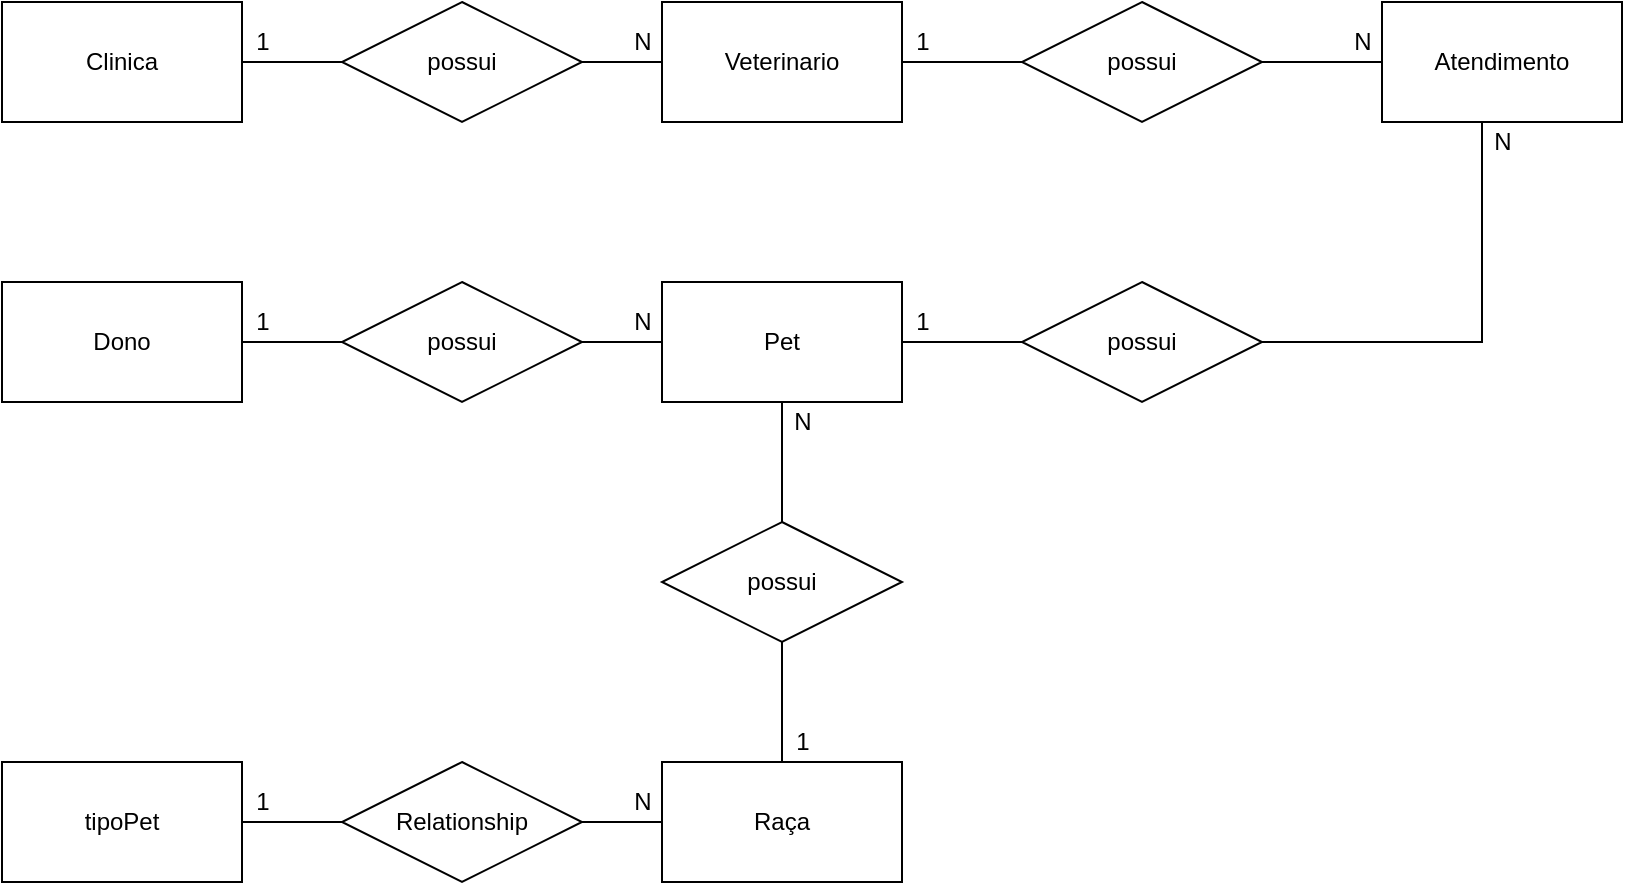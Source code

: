 <mxfile version="14.9.4" type="device" pages="2"><diagram id="uPaFIeFao7w362kff-Ub" name="Conceitual"><mxGraphModel dx="718" dy="768" grid="1" gridSize="10" guides="1" tooltips="1" connect="1" arrows="1" fold="1" page="1" pageScale="1" pageWidth="827" pageHeight="1169" math="0" shadow="0"><root><mxCell id="0"/><mxCell id="1" parent="0"/><mxCell id="pT8AnhHo8p1XRt8RDRca-12" style="edgeStyle=orthogonalEdgeStyle;rounded=0;orthogonalLoop=1;jettySize=auto;html=1;endArrow=none;endFill=0;" parent="1" source="pT8AnhHo8p1XRt8RDRca-1" edge="1"><mxGeometry relative="1" as="geometry"><mxPoint x="210" y="150" as="targetPoint"/></mxGeometry></mxCell><mxCell id="pT8AnhHo8p1XRt8RDRca-1" value="Clinica" style="rounded=0;whiteSpace=wrap;html=1;" parent="1" vertex="1"><mxGeometry x="40" y="120" width="120" height="60" as="geometry"/></mxCell><mxCell id="pT8AnhHo8p1XRt8RDRca-9" style="edgeStyle=orthogonalEdgeStyle;rounded=0;orthogonalLoop=1;jettySize=auto;html=1;entryX=0;entryY=0.5;entryDx=0;entryDy=0;endArrow=none;endFill=0;" parent="1" source="pT8AnhHo8p1XRt8RDRca-2" target="pT8AnhHo8p1XRt8RDRca-6" edge="1"><mxGeometry relative="1" as="geometry"/></mxCell><mxCell id="pT8AnhHo8p1XRt8RDRca-2" value="Veterinario" style="rounded=0;whiteSpace=wrap;html=1;" parent="1" vertex="1"><mxGeometry x="370" y="120" width="120" height="60" as="geometry"/></mxCell><mxCell id="pT8AnhHo8p1XRt8RDRca-3" value="Pet" style="rounded=0;whiteSpace=wrap;html=1;" parent="1" vertex="1"><mxGeometry x="370" y="260" width="120" height="60" as="geometry"/></mxCell><mxCell id="pT8AnhHo8p1XRt8RDRca-8" style="edgeStyle=orthogonalEdgeStyle;rounded=0;orthogonalLoop=1;jettySize=auto;html=1;entryX=0;entryY=0.5;entryDx=0;entryDy=0;endArrow=none;endFill=0;" parent="1" source="pT8AnhHo8p1XRt8RDRca-4" target="pT8AnhHo8p1XRt8RDRca-2" edge="1"><mxGeometry relative="1" as="geometry"/></mxCell><mxCell id="pT8AnhHo8p1XRt8RDRca-4" value="possui" style="shape=rhombus;perimeter=rhombusPerimeter;whiteSpace=wrap;html=1;align=center;" parent="1" vertex="1"><mxGeometry x="210" y="120" width="120" height="60" as="geometry"/></mxCell><mxCell id="pT8AnhHo8p1XRt8RDRca-10" style="edgeStyle=orthogonalEdgeStyle;rounded=0;orthogonalLoop=1;jettySize=auto;html=1;endArrow=none;endFill=0;entryX=1;entryY=0.5;entryDx=0;entryDy=0;" parent="1" source="pT8AnhHo8p1XRt8RDRca-5" target="pT8AnhHo8p1XRt8RDRca-6" edge="1"><mxGeometry relative="1" as="geometry"><mxPoint x="680" y="150" as="targetPoint"/></mxGeometry></mxCell><mxCell id="pT8AnhHo8p1XRt8RDRca-11" style="edgeStyle=orthogonalEdgeStyle;rounded=0;orthogonalLoop=1;jettySize=auto;html=1;entryX=1;entryY=0.5;entryDx=0;entryDy=0;endArrow=none;endFill=0;" parent="1" source="pT8AnhHo8p1XRt8RDRca-5" target="pT8AnhHo8p1XRt8RDRca-7" edge="1"><mxGeometry relative="1" as="geometry"><Array as="points"><mxPoint x="780" y="290"/></Array></mxGeometry></mxCell><mxCell id="pT8AnhHo8p1XRt8RDRca-5" value="Atendimento" style="rounded=0;whiteSpace=wrap;html=1;" parent="1" vertex="1"><mxGeometry x="730" y="120" width="120" height="60" as="geometry"/></mxCell><mxCell id="pT8AnhHo8p1XRt8RDRca-6" value="possui" style="shape=rhombus;perimeter=rhombusPerimeter;whiteSpace=wrap;html=1;align=center;" parent="1" vertex="1"><mxGeometry x="550" y="120" width="120" height="60" as="geometry"/></mxCell><mxCell id="pT8AnhHo8p1XRt8RDRca-13" style="edgeStyle=orthogonalEdgeStyle;rounded=0;orthogonalLoop=1;jettySize=auto;html=1;endArrow=none;endFill=0;" parent="1" source="pT8AnhHo8p1XRt8RDRca-7" target="pT8AnhHo8p1XRt8RDRca-3" edge="1"><mxGeometry relative="1" as="geometry"/></mxCell><mxCell id="pT8AnhHo8p1XRt8RDRca-7" value="possui" style="shape=rhombus;perimeter=rhombusPerimeter;whiteSpace=wrap;html=1;align=center;" parent="1" vertex="1"><mxGeometry x="550" y="260" width="120" height="60" as="geometry"/></mxCell><mxCell id="pT8AnhHo8p1XRt8RDRca-16" style="edgeStyle=orthogonalEdgeStyle;rounded=0;orthogonalLoop=1;jettySize=auto;html=1;entryX=0;entryY=0.5;entryDx=0;entryDy=0;endArrow=none;endFill=0;" parent="1" source="pT8AnhHo8p1XRt8RDRca-14" target="pT8AnhHo8p1XRt8RDRca-15" edge="1"><mxGeometry relative="1" as="geometry"/></mxCell><mxCell id="pT8AnhHo8p1XRt8RDRca-23" style="edgeStyle=orthogonalEdgeStyle;rounded=0;orthogonalLoop=1;jettySize=auto;html=1;endArrow=none;endFill=0;" parent="1" source="pT8AnhHo8p1XRt8RDRca-14" target="pT8AnhHo8p1XRt8RDRca-21" edge="1"><mxGeometry relative="1" as="geometry"/></mxCell><mxCell id="pT8AnhHo8p1XRt8RDRca-14" value="Relationship" style="shape=rhombus;perimeter=rhombusPerimeter;whiteSpace=wrap;html=1;align=center;" parent="1" vertex="1"><mxGeometry x="210" y="500" width="120" height="60" as="geometry"/></mxCell><mxCell id="pT8AnhHo8p1XRt8RDRca-15" value="Raça" style="rounded=0;whiteSpace=wrap;html=1;" parent="1" vertex="1"><mxGeometry x="370" y="500" width="120" height="60" as="geometry"/></mxCell><mxCell id="pT8AnhHo8p1XRt8RDRca-18" value="" style="edgeStyle=orthogonalEdgeStyle;rounded=0;orthogonalLoop=1;jettySize=auto;html=1;endArrow=none;endFill=0;" parent="1" source="pT8AnhHo8p1XRt8RDRca-17" target="pT8AnhHo8p1XRt8RDRca-3" edge="1"><mxGeometry relative="1" as="geometry"/></mxCell><mxCell id="pT8AnhHo8p1XRt8RDRca-20" style="edgeStyle=orthogonalEdgeStyle;rounded=0;orthogonalLoop=1;jettySize=auto;html=1;entryX=0.5;entryY=0;entryDx=0;entryDy=0;endArrow=none;endFill=0;" parent="1" source="pT8AnhHo8p1XRt8RDRca-17" target="pT8AnhHo8p1XRt8RDRca-15" edge="1"><mxGeometry relative="1" as="geometry"/></mxCell><mxCell id="pT8AnhHo8p1XRt8RDRca-17" value="possui" style="shape=rhombus;perimeter=rhombusPerimeter;whiteSpace=wrap;html=1;align=center;" parent="1" vertex="1"><mxGeometry x="370" y="380" width="120" height="60" as="geometry"/></mxCell><mxCell id="pT8AnhHo8p1XRt8RDRca-21" value="tipoPet" style="rounded=0;whiteSpace=wrap;html=1;" parent="1" vertex="1"><mxGeometry x="40" y="500" width="120" height="60" as="geometry"/></mxCell><mxCell id="W4pWrLVsrLZrb1Fn3gs2-1" value="1" style="text;html=1;align=center;verticalAlign=middle;resizable=0;points=[];autosize=1;strokeColor=none;" parent="1" vertex="1"><mxGeometry x="160" y="130" width="20" height="20" as="geometry"/></mxCell><mxCell id="W4pWrLVsrLZrb1Fn3gs2-2" value="N" style="text;html=1;align=center;verticalAlign=middle;resizable=0;points=[];autosize=1;strokeColor=none;" parent="1" vertex="1"><mxGeometry x="350" y="130" width="20" height="20" as="geometry"/></mxCell><mxCell id="W4pWrLVsrLZrb1Fn3gs2-3" value="1" style="text;html=1;align=center;verticalAlign=middle;resizable=0;points=[];autosize=1;strokeColor=none;" parent="1" vertex="1"><mxGeometry x="160" y="510" width="20" height="20" as="geometry"/></mxCell><mxCell id="W4pWrLVsrLZrb1Fn3gs2-4" value="N" style="text;html=1;align=center;verticalAlign=middle;resizable=0;points=[];autosize=1;strokeColor=none;" parent="1" vertex="1"><mxGeometry x="350" y="510" width="20" height="20" as="geometry"/></mxCell><mxCell id="W4pWrLVsrLZrb1Fn3gs2-5" value="1" style="text;html=1;align=center;verticalAlign=middle;resizable=0;points=[];autosize=1;strokeColor=none;" parent="1" vertex="1"><mxGeometry x="430" y="480" width="20" height="20" as="geometry"/></mxCell><mxCell id="W4pWrLVsrLZrb1Fn3gs2-6" value="N" style="text;html=1;align=center;verticalAlign=middle;resizable=0;points=[];autosize=1;strokeColor=none;" parent="1" vertex="1"><mxGeometry x="430" y="320" width="20" height="20" as="geometry"/></mxCell><mxCell id="W4pWrLVsrLZrb1Fn3gs2-7" value="1" style="text;html=1;align=center;verticalAlign=middle;resizable=0;points=[];autosize=1;strokeColor=none;" parent="1" vertex="1"><mxGeometry x="490" y="270" width="20" height="20" as="geometry"/></mxCell><mxCell id="W4pWrLVsrLZrb1Fn3gs2-8" value="N" style="text;html=1;align=center;verticalAlign=middle;resizable=0;points=[];autosize=1;strokeColor=none;" parent="1" vertex="1"><mxGeometry x="780" y="180" width="20" height="20" as="geometry"/></mxCell><mxCell id="W4pWrLVsrLZrb1Fn3gs2-9" value="1" style="text;html=1;align=center;verticalAlign=middle;resizable=0;points=[];autosize=1;strokeColor=none;" parent="1" vertex="1"><mxGeometry x="490" y="130" width="20" height="20" as="geometry"/></mxCell><mxCell id="W4pWrLVsrLZrb1Fn3gs2-10" value="N" style="text;html=1;align=center;verticalAlign=middle;resizable=0;points=[];autosize=1;strokeColor=none;" parent="1" vertex="1"><mxGeometry x="710" y="130" width="20" height="20" as="geometry"/></mxCell><mxCell id="W4pWrLVsrLZrb1Fn3gs2-11" value="Dono" style="rounded=0;whiteSpace=wrap;html=1;" parent="1" vertex="1"><mxGeometry x="40" y="260" width="120" height="60" as="geometry"/></mxCell><mxCell id="W4pWrLVsrLZrb1Fn3gs2-13" style="edgeStyle=orthogonalEdgeStyle;rounded=0;orthogonalLoop=1;jettySize=auto;html=1;entryX=0;entryY=0.5;entryDx=0;entryDy=0;endArrow=none;endFill=0;" parent="1" source="W4pWrLVsrLZrb1Fn3gs2-12" target="pT8AnhHo8p1XRt8RDRca-3" edge="1"><mxGeometry relative="1" as="geometry"/></mxCell><mxCell id="W4pWrLVsrLZrb1Fn3gs2-14" style="edgeStyle=orthogonalEdgeStyle;rounded=0;orthogonalLoop=1;jettySize=auto;html=1;entryX=1;entryY=0.5;entryDx=0;entryDy=0;endArrow=none;endFill=0;" parent="1" source="W4pWrLVsrLZrb1Fn3gs2-12" target="W4pWrLVsrLZrb1Fn3gs2-11" edge="1"><mxGeometry relative="1" as="geometry"/></mxCell><mxCell id="W4pWrLVsrLZrb1Fn3gs2-12" value="possui" style="shape=rhombus;perimeter=rhombusPerimeter;whiteSpace=wrap;html=1;align=center;" parent="1" vertex="1"><mxGeometry x="210" y="260" width="120" height="60" as="geometry"/></mxCell><mxCell id="W4pWrLVsrLZrb1Fn3gs2-15" value="1" style="text;html=1;align=center;verticalAlign=middle;resizable=0;points=[];autosize=1;strokeColor=none;" parent="1" vertex="1"><mxGeometry x="160" y="270" width="20" height="20" as="geometry"/></mxCell><mxCell id="W4pWrLVsrLZrb1Fn3gs2-16" value="N" style="text;html=1;align=center;verticalAlign=middle;resizable=0;points=[];autosize=1;strokeColor=none;" parent="1" vertex="1"><mxGeometry x="350" y="270" width="20" height="20" as="geometry"/></mxCell></root></mxGraphModel></diagram><diagram id="iyTs4J62TwoKPfNauCGT" name="Logico"><mxGraphModel dx="862" dy="922" grid="1" gridSize="10" guides="1" tooltips="1" connect="1" arrows="1" fold="1" page="1" pageScale="1" pageWidth="827" pageHeight="1169" math="0" shadow="0"><root><mxCell id="b5k-3TKCeQIZMUdbpatG-0"/><mxCell id="b5k-3TKCeQIZMUdbpatG-1" parent="b5k-3TKCeQIZMUdbpatG-0"/><mxCell id="pkDhgCYSty64KjSN5I4Y-1" value="Clinica" style="shape=table;startSize=30;container=1;collapsible=1;childLayout=tableLayout;fixedRows=1;rowLines=0;fontStyle=1;align=center;resizeLast=1;" vertex="1" parent="b5k-3TKCeQIZMUdbpatG-1"><mxGeometry x="40" y="40" width="180" height="130" as="geometry"><mxRectangle x="40" y="40" width="70" height="30" as="alternateBounds"/></mxGeometry></mxCell><mxCell id="pkDhgCYSty64KjSN5I4Y-2" value="" style="shape=partialRectangle;collapsible=0;dropTarget=0;pointerEvents=0;fillColor=none;top=0;left=0;bottom=1;right=0;points=[[0,0.5],[1,0.5]];portConstraint=eastwest;" vertex="1" parent="pkDhgCYSty64KjSN5I4Y-1"><mxGeometry y="30" width="180" height="30" as="geometry"/></mxCell><mxCell id="pkDhgCYSty64KjSN5I4Y-3" value="PK" style="shape=partialRectangle;connectable=0;fillColor=none;top=0;left=0;bottom=0;right=0;fontStyle=1;overflow=hidden;" vertex="1" parent="pkDhgCYSty64KjSN5I4Y-2"><mxGeometry width="30" height="30" as="geometry"/></mxCell><mxCell id="pkDhgCYSty64KjSN5I4Y-4" value="idClinica" style="shape=partialRectangle;connectable=0;fillColor=none;top=0;left=0;bottom=0;right=0;align=left;spacingLeft=6;fontStyle=5;overflow=hidden;" vertex="1" parent="pkDhgCYSty64KjSN5I4Y-2"><mxGeometry x="30" width="150" height="30" as="geometry"/></mxCell><mxCell id="pkDhgCYSty64KjSN5I4Y-5" value="" style="shape=partialRectangle;collapsible=0;dropTarget=0;pointerEvents=0;fillColor=none;top=0;left=0;bottom=0;right=0;points=[[0,0.5],[1,0.5]];portConstraint=eastwest;" vertex="1" parent="pkDhgCYSty64KjSN5I4Y-1"><mxGeometry y="60" width="180" height="30" as="geometry"/></mxCell><mxCell id="pkDhgCYSty64KjSN5I4Y-6" value="" style="shape=partialRectangle;connectable=0;fillColor=none;top=0;left=0;bottom=0;right=0;editable=1;overflow=hidden;" vertex="1" parent="pkDhgCYSty64KjSN5I4Y-5"><mxGeometry width="30" height="30" as="geometry"/></mxCell><mxCell id="pkDhgCYSty64KjSN5I4Y-7" value="endClinica" style="shape=partialRectangle;connectable=0;fillColor=none;top=0;left=0;bottom=0;right=0;align=left;spacingLeft=6;overflow=hidden;" vertex="1" parent="pkDhgCYSty64KjSN5I4Y-5"><mxGeometry x="30" width="150" height="30" as="geometry"/></mxCell><mxCell id="pkDhgCYSty64KjSN5I4Y-8" value="" style="shape=partialRectangle;collapsible=0;dropTarget=0;pointerEvents=0;fillColor=none;top=0;left=0;bottom=0;right=0;points=[[0,0.5],[1,0.5]];portConstraint=eastwest;" vertex="1" parent="pkDhgCYSty64KjSN5I4Y-1"><mxGeometry y="90" width="180" height="30" as="geometry"/></mxCell><mxCell id="pkDhgCYSty64KjSN5I4Y-9" value="" style="shape=partialRectangle;connectable=0;fillColor=none;top=0;left=0;bottom=0;right=0;editable=1;overflow=hidden;" vertex="1" parent="pkDhgCYSty64KjSN5I4Y-8"><mxGeometry width="30" height="30" as="geometry"/></mxCell><mxCell id="pkDhgCYSty64KjSN5I4Y-10" value="nomeClinica" style="shape=partialRectangle;connectable=0;fillColor=none;top=0;left=0;bottom=0;right=0;align=left;spacingLeft=6;overflow=hidden;" vertex="1" parent="pkDhgCYSty64KjSN5I4Y-8"><mxGeometry x="30" width="150" height="30" as="geometry"/></mxCell><mxCell id="pkDhgCYSty64KjSN5I4Y-40" value="Veterinario" style="shape=table;startSize=30;container=1;collapsible=1;childLayout=tableLayout;fixedRows=1;rowLines=0;fontStyle=1;align=center;resizeLast=1;" vertex="1" parent="b5k-3TKCeQIZMUdbpatG-1"><mxGeometry x="580" y="40" width="180" height="100" as="geometry"/></mxCell><mxCell id="pkDhgCYSty64KjSN5I4Y-41" value="" style="shape=partialRectangle;collapsible=0;dropTarget=0;pointerEvents=0;fillColor=none;top=0;left=0;bottom=1;right=0;points=[[0,0.5],[1,0.5]];portConstraint=eastwest;" vertex="1" parent="pkDhgCYSty64KjSN5I4Y-40"><mxGeometry y="30" width="180" height="30" as="geometry"/></mxCell><mxCell id="pkDhgCYSty64KjSN5I4Y-42" value="PK" style="shape=partialRectangle;connectable=0;fillColor=none;top=0;left=0;bottom=0;right=0;fontStyle=1;overflow=hidden;" vertex="1" parent="pkDhgCYSty64KjSN5I4Y-41"><mxGeometry width="30" height="30" as="geometry"/></mxCell><mxCell id="pkDhgCYSty64KjSN5I4Y-43" value="id_Veterinario" style="shape=partialRectangle;connectable=0;fillColor=none;top=0;left=0;bottom=0;right=0;align=left;spacingLeft=6;fontStyle=5;overflow=hidden;" vertex="1" parent="pkDhgCYSty64KjSN5I4Y-41"><mxGeometry x="30" width="150" height="30" as="geometry"/></mxCell><mxCell id="pkDhgCYSty64KjSN5I4Y-44" value="" style="shape=partialRectangle;collapsible=0;dropTarget=0;pointerEvents=0;fillColor=none;top=0;left=0;bottom=0;right=0;points=[[0,0.5],[1,0.5]];portConstraint=eastwest;" vertex="1" parent="pkDhgCYSty64KjSN5I4Y-40"><mxGeometry y="60" width="180" height="30" as="geometry"/></mxCell><mxCell id="pkDhgCYSty64KjSN5I4Y-45" value="" style="shape=partialRectangle;connectable=0;fillColor=none;top=0;left=0;bottom=0;right=0;editable=1;overflow=hidden;" vertex="1" parent="pkDhgCYSty64KjSN5I4Y-44"><mxGeometry width="30" height="30" as="geometry"/></mxCell><mxCell id="pkDhgCYSty64KjSN5I4Y-46" value="nomeVeterinario" style="shape=partialRectangle;connectable=0;fillColor=none;top=0;left=0;bottom=0;right=0;align=left;spacingLeft=6;overflow=hidden;" vertex="1" parent="pkDhgCYSty64KjSN5I4Y-44"><mxGeometry x="30" width="150" height="30" as="geometry"/></mxCell><mxCell id="pkDhgCYSty64KjSN5I4Y-53" value="Atendimento" style="shape=table;startSize=30;container=1;collapsible=1;childLayout=tableLayout;fixedRows=1;rowLines=0;fontStyle=1;align=center;resizeLast=1;" vertex="1" parent="b5k-3TKCeQIZMUdbpatG-1"><mxGeometry x="310" y="40" width="180" height="190" as="geometry"/></mxCell><mxCell id="pkDhgCYSty64KjSN5I4Y-54" value="" style="shape=partialRectangle;collapsible=0;dropTarget=0;pointerEvents=0;fillColor=none;top=0;left=0;bottom=0;right=0;points=[[0,0.5],[1,0.5]];portConstraint=eastwest;" vertex="1" parent="pkDhgCYSty64KjSN5I4Y-53"><mxGeometry y="30" width="180" height="30" as="geometry"/></mxCell><mxCell id="pkDhgCYSty64KjSN5I4Y-55" value="PK" style="shape=partialRectangle;connectable=0;fillColor=none;top=0;left=0;bottom=0;right=0;fontStyle=1;overflow=hidden;" vertex="1" parent="pkDhgCYSty64KjSN5I4Y-54"><mxGeometry width="60" height="30" as="geometry"/></mxCell><mxCell id="pkDhgCYSty64KjSN5I4Y-56" value="idAtendimento" style="shape=partialRectangle;connectable=0;fillColor=none;top=0;left=0;bottom=0;right=0;align=left;spacingLeft=6;fontStyle=5;overflow=hidden;" vertex="1" parent="pkDhgCYSty64KjSN5I4Y-54"><mxGeometry x="60" width="120" height="30" as="geometry"/></mxCell><mxCell id="pkDhgCYSty64KjSN5I4Y-75" value="" style="shape=partialRectangle;collapsible=0;dropTarget=0;pointerEvents=0;fillColor=none;top=0;left=0;bottom=0;right=0;points=[[0,0.5],[1,0.5]];portConstraint=eastwest;" vertex="1" parent="pkDhgCYSty64KjSN5I4Y-53"><mxGeometry y="60" width="180" height="30" as="geometry"/></mxCell><mxCell id="pkDhgCYSty64KjSN5I4Y-76" value="FK" style="shape=partialRectangle;connectable=0;fillColor=none;top=0;left=0;bottom=0;right=0;fontStyle=1;overflow=hidden;" vertex="1" parent="pkDhgCYSty64KjSN5I4Y-75"><mxGeometry width="60" height="30" as="geometry"/></mxCell><mxCell id="pkDhgCYSty64KjSN5I4Y-77" value="idClinica" style="shape=partialRectangle;connectable=0;fillColor=none;top=0;left=0;bottom=0;right=0;align=left;spacingLeft=6;fontStyle=5;overflow=hidden;" vertex="1" parent="pkDhgCYSty64KjSN5I4Y-75"><mxGeometry x="60" width="120" height="30" as="geometry"/></mxCell><mxCell id="pkDhgCYSty64KjSN5I4Y-72" value="" style="shape=partialRectangle;collapsible=0;dropTarget=0;pointerEvents=0;fillColor=none;top=0;left=0;bottom=0;right=0;points=[[0,0.5],[1,0.5]];portConstraint=eastwest;" vertex="1" parent="pkDhgCYSty64KjSN5I4Y-53"><mxGeometry y="90" width="180" height="30" as="geometry"/></mxCell><mxCell id="pkDhgCYSty64KjSN5I4Y-73" value="FK" style="shape=partialRectangle;connectable=0;fillColor=none;top=0;left=0;bottom=0;right=0;fontStyle=1;overflow=hidden;" vertex="1" parent="pkDhgCYSty64KjSN5I4Y-72"><mxGeometry width="60" height="30" as="geometry"/></mxCell><mxCell id="pkDhgCYSty64KjSN5I4Y-74" value="idVeterinario" style="shape=partialRectangle;connectable=0;fillColor=none;top=0;left=0;bottom=0;right=0;align=left;spacingLeft=6;fontStyle=5;overflow=hidden;" vertex="1" parent="pkDhgCYSty64KjSN5I4Y-72"><mxGeometry x="60" width="120" height="30" as="geometry"/></mxCell><mxCell id="pkDhgCYSty64KjSN5I4Y-57" value="" style="shape=partialRectangle;collapsible=0;dropTarget=0;pointerEvents=0;fillColor=none;top=0;left=0;bottom=1;right=0;points=[[0,0.5],[1,0.5]];portConstraint=eastwest;" vertex="1" parent="pkDhgCYSty64KjSN5I4Y-53"><mxGeometry y="120" width="180" height="30" as="geometry"/></mxCell><mxCell id="pkDhgCYSty64KjSN5I4Y-58" value="FK" style="shape=partialRectangle;connectable=0;fillColor=none;top=0;left=0;bottom=0;right=0;fontStyle=1;overflow=hidden;" vertex="1" parent="pkDhgCYSty64KjSN5I4Y-57"><mxGeometry width="60" height="30" as="geometry"/></mxCell><mxCell id="pkDhgCYSty64KjSN5I4Y-59" value="idPet" style="shape=partialRectangle;connectable=0;fillColor=none;top=0;left=0;bottom=0;right=0;align=left;spacingLeft=6;fontStyle=5;overflow=hidden;" vertex="1" parent="pkDhgCYSty64KjSN5I4Y-57"><mxGeometry x="60" width="120" height="30" as="geometry"/></mxCell><mxCell id="pkDhgCYSty64KjSN5I4Y-60" value="" style="shape=partialRectangle;collapsible=0;dropTarget=0;pointerEvents=0;fillColor=none;top=0;left=0;bottom=0;right=0;points=[[0,0.5],[1,0.5]];portConstraint=eastwest;" vertex="1" parent="pkDhgCYSty64KjSN5I4Y-53"><mxGeometry y="150" width="180" height="30" as="geometry"/></mxCell><mxCell id="pkDhgCYSty64KjSN5I4Y-61" value="" style="shape=partialRectangle;connectable=0;fillColor=none;top=0;left=0;bottom=0;right=0;editable=1;overflow=hidden;" vertex="1" parent="pkDhgCYSty64KjSN5I4Y-60"><mxGeometry width="60" height="30" as="geometry"/></mxCell><mxCell id="pkDhgCYSty64KjSN5I4Y-62" value="dataConsulta&#10;" style="shape=partialRectangle;connectable=0;fillColor=none;top=0;left=0;bottom=0;right=0;align=left;spacingLeft=6;overflow=hidden;" vertex="1" parent="pkDhgCYSty64KjSN5I4Y-60"><mxGeometry x="60" width="120" height="30" as="geometry"/></mxCell><mxCell id="pkDhgCYSty64KjSN5I4Y-78" value="Pet" style="shape=table;startSize=30;container=1;collapsible=1;childLayout=tableLayout;fixedRows=1;rowLines=0;fontStyle=1;align=center;resizeLast=1;" vertex="1" parent="b5k-3TKCeQIZMUdbpatG-1"><mxGeometry x="350" y="320" width="180" height="160" as="geometry"/></mxCell><mxCell id="pkDhgCYSty64KjSN5I4Y-79" value="" style="shape=partialRectangle;collapsible=0;dropTarget=0;pointerEvents=0;fillColor=none;top=0;left=0;bottom=0;right=0;points=[[0,0.5],[1,0.5]];portConstraint=eastwest;" vertex="1" parent="pkDhgCYSty64KjSN5I4Y-78"><mxGeometry y="30" width="180" height="30" as="geometry"/></mxCell><mxCell id="pkDhgCYSty64KjSN5I4Y-80" value="PK" style="shape=partialRectangle;connectable=0;fillColor=none;top=0;left=0;bottom=0;right=0;fontStyle=1;overflow=hidden;" vertex="1" parent="pkDhgCYSty64KjSN5I4Y-79"><mxGeometry width="60" height="30" as="geometry"/></mxCell><mxCell id="pkDhgCYSty64KjSN5I4Y-81" value="idPet" style="shape=partialRectangle;connectable=0;fillColor=none;top=0;left=0;bottom=0;right=0;align=left;spacingLeft=6;fontStyle=5;overflow=hidden;" vertex="1" parent="pkDhgCYSty64KjSN5I4Y-79"><mxGeometry x="60" width="120" height="30" as="geometry"/></mxCell><mxCell id="RBKaiOkFczZohnjHD2B1-0" value="" style="shape=partialRectangle;collapsible=0;dropTarget=0;pointerEvents=0;fillColor=none;top=0;left=0;bottom=0;right=0;points=[[0,0.5],[1,0.5]];portConstraint=eastwest;" vertex="1" parent="pkDhgCYSty64KjSN5I4Y-78"><mxGeometry y="60" width="180" height="30" as="geometry"/></mxCell><mxCell id="RBKaiOkFczZohnjHD2B1-1" value="FK" style="shape=partialRectangle;connectable=0;fillColor=none;top=0;left=0;bottom=0;right=0;fontStyle=1;overflow=hidden;" vertex="1" parent="RBKaiOkFczZohnjHD2B1-0"><mxGeometry width="60" height="30" as="geometry"/></mxCell><mxCell id="RBKaiOkFczZohnjHD2B1-2" value="idDono" style="shape=partialRectangle;connectable=0;fillColor=none;top=0;left=0;bottom=0;right=0;align=left;spacingLeft=6;fontStyle=5;overflow=hidden;" vertex="1" parent="RBKaiOkFczZohnjHD2B1-0"><mxGeometry x="60" width="120" height="30" as="geometry"/></mxCell><mxCell id="pkDhgCYSty64KjSN5I4Y-82" value="" style="shape=partialRectangle;collapsible=0;dropTarget=0;pointerEvents=0;fillColor=none;top=0;left=0;bottom=1;right=0;points=[[0,0.5],[1,0.5]];portConstraint=eastwest;" vertex="1" parent="pkDhgCYSty64KjSN5I4Y-78"><mxGeometry y="90" width="180" height="30" as="geometry"/></mxCell><mxCell id="pkDhgCYSty64KjSN5I4Y-83" value="FK" style="shape=partialRectangle;connectable=0;fillColor=none;top=0;left=0;bottom=0;right=0;fontStyle=1;overflow=hidden;" vertex="1" parent="pkDhgCYSty64KjSN5I4Y-82"><mxGeometry width="60" height="30" as="geometry"/></mxCell><mxCell id="pkDhgCYSty64KjSN5I4Y-84" value="idRaca" style="shape=partialRectangle;connectable=0;fillColor=none;top=0;left=0;bottom=0;right=0;align=left;spacingLeft=6;fontStyle=5;overflow=hidden;" vertex="1" parent="pkDhgCYSty64KjSN5I4Y-82"><mxGeometry x="60" width="120" height="30" as="geometry"/></mxCell><mxCell id="pkDhgCYSty64KjSN5I4Y-85" value="" style="shape=partialRectangle;collapsible=0;dropTarget=0;pointerEvents=0;fillColor=none;top=0;left=0;bottom=0;right=0;points=[[0,0.5],[1,0.5]];portConstraint=eastwest;" vertex="1" parent="pkDhgCYSty64KjSN5I4Y-78"><mxGeometry y="120" width="180" height="30" as="geometry"/></mxCell><mxCell id="pkDhgCYSty64KjSN5I4Y-86" value="" style="shape=partialRectangle;connectable=0;fillColor=none;top=0;left=0;bottom=0;right=0;editable=1;overflow=hidden;" vertex="1" parent="pkDhgCYSty64KjSN5I4Y-85"><mxGeometry width="60" height="30" as="geometry"/></mxCell><mxCell id="pkDhgCYSty64KjSN5I4Y-87" value="nomePet" style="shape=partialRectangle;connectable=0;fillColor=none;top=0;left=0;bottom=0;right=0;align=left;spacingLeft=6;overflow=hidden;" vertex="1" parent="pkDhgCYSty64KjSN5I4Y-85"><mxGeometry x="60" width="120" height="30" as="geometry"/></mxCell><mxCell id="pkDhgCYSty64KjSN5I4Y-91" value="Dono" style="shape=table;startSize=30;container=1;collapsible=1;childLayout=tableLayout;fixedRows=1;rowLines=0;fontStyle=1;align=center;resizeLast=1;" vertex="1" parent="b5k-3TKCeQIZMUdbpatG-1"><mxGeometry x="610" y="335" width="180" height="100" as="geometry"/></mxCell><mxCell id="pkDhgCYSty64KjSN5I4Y-95" value="" style="shape=partialRectangle;collapsible=0;dropTarget=0;pointerEvents=0;fillColor=none;top=0;left=0;bottom=1;right=0;points=[[0,0.5],[1,0.5]];portConstraint=eastwest;" vertex="1" parent="pkDhgCYSty64KjSN5I4Y-91"><mxGeometry y="30" width="180" height="30" as="geometry"/></mxCell><mxCell id="pkDhgCYSty64KjSN5I4Y-96" value="PK" style="shape=partialRectangle;connectable=0;fillColor=none;top=0;left=0;bottom=0;right=0;fontStyle=1;overflow=hidden;" vertex="1" parent="pkDhgCYSty64KjSN5I4Y-95"><mxGeometry width="60" height="30" as="geometry"/></mxCell><mxCell id="pkDhgCYSty64KjSN5I4Y-97" value="idDono" style="shape=partialRectangle;connectable=0;fillColor=none;top=0;left=0;bottom=0;right=0;align=left;spacingLeft=6;fontStyle=5;overflow=hidden;" vertex="1" parent="pkDhgCYSty64KjSN5I4Y-95"><mxGeometry x="60" width="120" height="30" as="geometry"/></mxCell><mxCell id="pkDhgCYSty64KjSN5I4Y-98" value="" style="shape=partialRectangle;collapsible=0;dropTarget=0;pointerEvents=0;fillColor=none;top=0;left=0;bottom=0;right=0;points=[[0,0.5],[1,0.5]];portConstraint=eastwest;" vertex="1" parent="pkDhgCYSty64KjSN5I4Y-91"><mxGeometry y="60" width="180" height="30" as="geometry"/></mxCell><mxCell id="pkDhgCYSty64KjSN5I4Y-99" value="" style="shape=partialRectangle;connectable=0;fillColor=none;top=0;left=0;bottom=0;right=0;editable=1;overflow=hidden;" vertex="1" parent="pkDhgCYSty64KjSN5I4Y-98"><mxGeometry width="60" height="30" as="geometry"/></mxCell><mxCell id="pkDhgCYSty64KjSN5I4Y-100" value="nomeDono" style="shape=partialRectangle;connectable=0;fillColor=none;top=0;left=0;bottom=0;right=0;align=left;spacingLeft=6;overflow=hidden;" vertex="1" parent="pkDhgCYSty64KjSN5I4Y-98"><mxGeometry x="60" width="120" height="30" as="geometry"/></mxCell><mxCell id="pkDhgCYSty64KjSN5I4Y-117" value="tipoPet" style="shape=table;startSize=30;container=1;collapsible=1;childLayout=tableLayout;fixedRows=1;rowLines=0;fontStyle=1;align=center;resizeLast=1;" vertex="1" parent="b5k-3TKCeQIZMUdbpatG-1"><mxGeometry x="100" y="520" width="180" height="100" as="geometry"/></mxCell><mxCell id="pkDhgCYSty64KjSN5I4Y-118" value="" style="shape=partialRectangle;collapsible=0;dropTarget=0;pointerEvents=0;fillColor=none;top=0;left=0;bottom=1;right=0;points=[[0,0.5],[1,0.5]];portConstraint=eastwest;" vertex="1" parent="pkDhgCYSty64KjSN5I4Y-117"><mxGeometry y="30" width="180" height="30" as="geometry"/></mxCell><mxCell id="pkDhgCYSty64KjSN5I4Y-119" value="PK" style="shape=partialRectangle;connectable=0;fillColor=none;top=0;left=0;bottom=0;right=0;fontStyle=1;overflow=hidden;" vertex="1" parent="pkDhgCYSty64KjSN5I4Y-118"><mxGeometry width="30" height="30" as="geometry"/></mxCell><mxCell id="pkDhgCYSty64KjSN5I4Y-120" value="idtipoPet" style="shape=partialRectangle;connectable=0;fillColor=none;top=0;left=0;bottom=0;right=0;align=left;spacingLeft=6;fontStyle=5;overflow=hidden;" vertex="1" parent="pkDhgCYSty64KjSN5I4Y-118"><mxGeometry x="30" width="150" height="30" as="geometry"/></mxCell><mxCell id="pkDhgCYSty64KjSN5I4Y-121" value="" style="shape=partialRectangle;collapsible=0;dropTarget=0;pointerEvents=0;fillColor=none;top=0;left=0;bottom=0;right=0;points=[[0,0.5],[1,0.5]];portConstraint=eastwest;" vertex="1" parent="pkDhgCYSty64KjSN5I4Y-117"><mxGeometry y="60" width="180" height="30" as="geometry"/></mxCell><mxCell id="pkDhgCYSty64KjSN5I4Y-122" value="" style="shape=partialRectangle;connectable=0;fillColor=none;top=0;left=0;bottom=0;right=0;editable=1;overflow=hidden;" vertex="1" parent="pkDhgCYSty64KjSN5I4Y-121"><mxGeometry width="30" height="30" as="geometry"/></mxCell><mxCell id="pkDhgCYSty64KjSN5I4Y-123" value="tipoPet" style="shape=partialRectangle;connectable=0;fillColor=none;top=0;left=0;bottom=0;right=0;align=left;spacingLeft=6;overflow=hidden;" vertex="1" parent="pkDhgCYSty64KjSN5I4Y-121"><mxGeometry x="30" width="150" height="30" as="geometry"/></mxCell><mxCell id="pkDhgCYSty64KjSN5I4Y-130" value="Raca" style="shape=table;startSize=30;container=1;collapsible=1;childLayout=tableLayout;fixedRows=1;rowLines=0;fontStyle=1;align=center;resizeLast=1;" vertex="1" parent="b5k-3TKCeQIZMUdbpatG-1"><mxGeometry x="100" y="320" width="180" height="130" as="geometry"/></mxCell><mxCell id="pkDhgCYSty64KjSN5I4Y-131" value="" style="shape=partialRectangle;collapsible=0;dropTarget=0;pointerEvents=0;fillColor=none;top=0;left=0;bottom=0;right=0;points=[[0,0.5],[1,0.5]];portConstraint=eastwest;" vertex="1" parent="pkDhgCYSty64KjSN5I4Y-130"><mxGeometry y="30" width="180" height="30" as="geometry"/></mxCell><mxCell id="pkDhgCYSty64KjSN5I4Y-132" value="PK" style="shape=partialRectangle;connectable=0;fillColor=none;top=0;left=0;bottom=0;right=0;fontStyle=1;overflow=hidden;" vertex="1" parent="pkDhgCYSty64KjSN5I4Y-131"><mxGeometry width="60" height="30" as="geometry"/></mxCell><mxCell id="pkDhgCYSty64KjSN5I4Y-133" value="idRaca" style="shape=partialRectangle;connectable=0;fillColor=none;top=0;left=0;bottom=0;right=0;align=left;spacingLeft=6;fontStyle=5;overflow=hidden;" vertex="1" parent="pkDhgCYSty64KjSN5I4Y-131"><mxGeometry x="60" width="120" height="30" as="geometry"/></mxCell><mxCell id="pkDhgCYSty64KjSN5I4Y-134" value="" style="shape=partialRectangle;collapsible=0;dropTarget=0;pointerEvents=0;fillColor=none;top=0;left=0;bottom=1;right=0;points=[[0,0.5],[1,0.5]];portConstraint=eastwest;" vertex="1" parent="pkDhgCYSty64KjSN5I4Y-130"><mxGeometry y="60" width="180" height="30" as="geometry"/></mxCell><mxCell id="pkDhgCYSty64KjSN5I4Y-135" value="FK" style="shape=partialRectangle;connectable=0;fillColor=none;top=0;left=0;bottom=0;right=0;fontStyle=1;overflow=hidden;" vertex="1" parent="pkDhgCYSty64KjSN5I4Y-134"><mxGeometry width="60" height="30" as="geometry"/></mxCell><mxCell id="pkDhgCYSty64KjSN5I4Y-136" value="idtipoPet" style="shape=partialRectangle;connectable=0;fillColor=none;top=0;left=0;bottom=0;right=0;align=left;spacingLeft=6;fontStyle=5;overflow=hidden;" vertex="1" parent="pkDhgCYSty64KjSN5I4Y-134"><mxGeometry x="60" width="120" height="30" as="geometry"/></mxCell><mxCell id="pkDhgCYSty64KjSN5I4Y-137" value="" style="shape=partialRectangle;collapsible=0;dropTarget=0;pointerEvents=0;fillColor=none;top=0;left=0;bottom=0;right=0;points=[[0,0.5],[1,0.5]];portConstraint=eastwest;" vertex="1" parent="pkDhgCYSty64KjSN5I4Y-130"><mxGeometry y="90" width="180" height="30" as="geometry"/></mxCell><mxCell id="pkDhgCYSty64KjSN5I4Y-138" value="" style="shape=partialRectangle;connectable=0;fillColor=none;top=0;left=0;bottom=0;right=0;editable=1;overflow=hidden;" vertex="1" parent="pkDhgCYSty64KjSN5I4Y-137"><mxGeometry width="60" height="30" as="geometry"/></mxCell><mxCell id="pkDhgCYSty64KjSN5I4Y-139" value="nomeRaca" style="shape=partialRectangle;connectable=0;fillColor=none;top=0;left=0;bottom=0;right=0;align=left;spacingLeft=6;overflow=hidden;" vertex="1" parent="pkDhgCYSty64KjSN5I4Y-137"><mxGeometry x="60" width="120" height="30" as="geometry"/></mxCell><mxCell id="pkDhgCYSty64KjSN5I4Y-146" value="" style="edgeStyle=entityRelationEdgeStyle;fontSize=12;html=1;endArrow=ERoneToMany;exitX=1;exitY=0.5;exitDx=0;exitDy=0;entryX=0;entryY=0.5;entryDx=0;entryDy=0;" edge="1" parent="b5k-3TKCeQIZMUdbpatG-1" source="pkDhgCYSty64KjSN5I4Y-2" target="pkDhgCYSty64KjSN5I4Y-75"><mxGeometry width="100" height="100" relative="1" as="geometry"><mxPoint x="160" y="220" as="sourcePoint"/><mxPoint x="290" y="160" as="targetPoint"/></mxGeometry></mxCell><mxCell id="pkDhgCYSty64KjSN5I4Y-147" value="" style="edgeStyle=entityRelationEdgeStyle;fontSize=12;html=1;endArrow=ERoneToMany;exitX=0;exitY=0.5;exitDx=0;exitDy=0;entryX=1.006;entryY=0.176;entryDx=0;entryDy=0;entryPerimeter=0;" edge="1" parent="b5k-3TKCeQIZMUdbpatG-1" source="pkDhgCYSty64KjSN5I4Y-41" target="pkDhgCYSty64KjSN5I4Y-72"><mxGeometry width="100" height="100" relative="1" as="geometry"><mxPoint x="330" y="300" as="sourcePoint"/><mxPoint x="430" y="200" as="targetPoint"/></mxGeometry></mxCell><mxCell id="pkDhgCYSty64KjSN5I4Y-150" value="" style="edgeStyle=entityRelationEdgeStyle;fontSize=12;html=1;endArrow=ERmandOne;startArrow=ERmandOne;exitX=1;exitY=0.5;exitDx=0;exitDy=0;" edge="1" parent="b5k-3TKCeQIZMUdbpatG-1" source="pkDhgCYSty64KjSN5I4Y-118"><mxGeometry width="100" height="100" relative="1" as="geometry"><mxPoint x="96" y="570" as="sourcePoint"/><mxPoint x="98" y="400" as="targetPoint"/></mxGeometry></mxCell><mxCell id="pkDhgCYSty64KjSN5I4Y-152" value="" style="edgeStyle=entityRelationEdgeStyle;fontSize=12;html=1;endArrow=ERoneToMany;exitX=1;exitY=0.776;exitDx=0;exitDy=0;exitPerimeter=0;entryX=0;entryY=0.5;entryDx=0;entryDy=0;" edge="1" parent="b5k-3TKCeQIZMUdbpatG-1" source="pkDhgCYSty64KjSN5I4Y-131" target="pkDhgCYSty64KjSN5I4Y-82"><mxGeometry width="100" height="100" relative="1" as="geometry"><mxPoint x="310" y="460" as="sourcePoint"/><mxPoint x="410" y="360" as="targetPoint"/></mxGeometry></mxCell><mxCell id="RBKaiOkFczZohnjHD2B1-3" value="" style="edgeStyle=entityRelationEdgeStyle;fontSize=12;html=1;endArrow=ERoneToMany;entryX=1;entryY=0.5;entryDx=0;entryDy=0;exitX=-0.003;exitY=0.237;exitDx=0;exitDy=0;exitPerimeter=0;" edge="1" parent="b5k-3TKCeQIZMUdbpatG-1" source="pkDhgCYSty64KjSN5I4Y-95" target="RBKaiOkFczZohnjHD2B1-0"><mxGeometry width="100" height="100" relative="1" as="geometry"><mxPoint x="520" y="460" as="sourcePoint"/><mxPoint x="620" y="360" as="targetPoint"/></mxGeometry></mxCell><mxCell id="RBKaiOkFczZohnjHD2B1-4" value="" style="edgeStyle=entityRelationEdgeStyle;fontSize=12;html=1;endArrow=ERoneToMany;exitX=1;exitY=0.5;exitDx=0;exitDy=0;" edge="1" parent="b5k-3TKCeQIZMUdbpatG-1" source="pkDhgCYSty64KjSN5I4Y-79"><mxGeometry width="100" height="100" relative="1" as="geometry"><mxPoint x="300" y="280" as="sourcePoint"/><mxPoint x="310" y="175" as="targetPoint"/></mxGeometry></mxCell></root></mxGraphModel></diagram></mxfile>